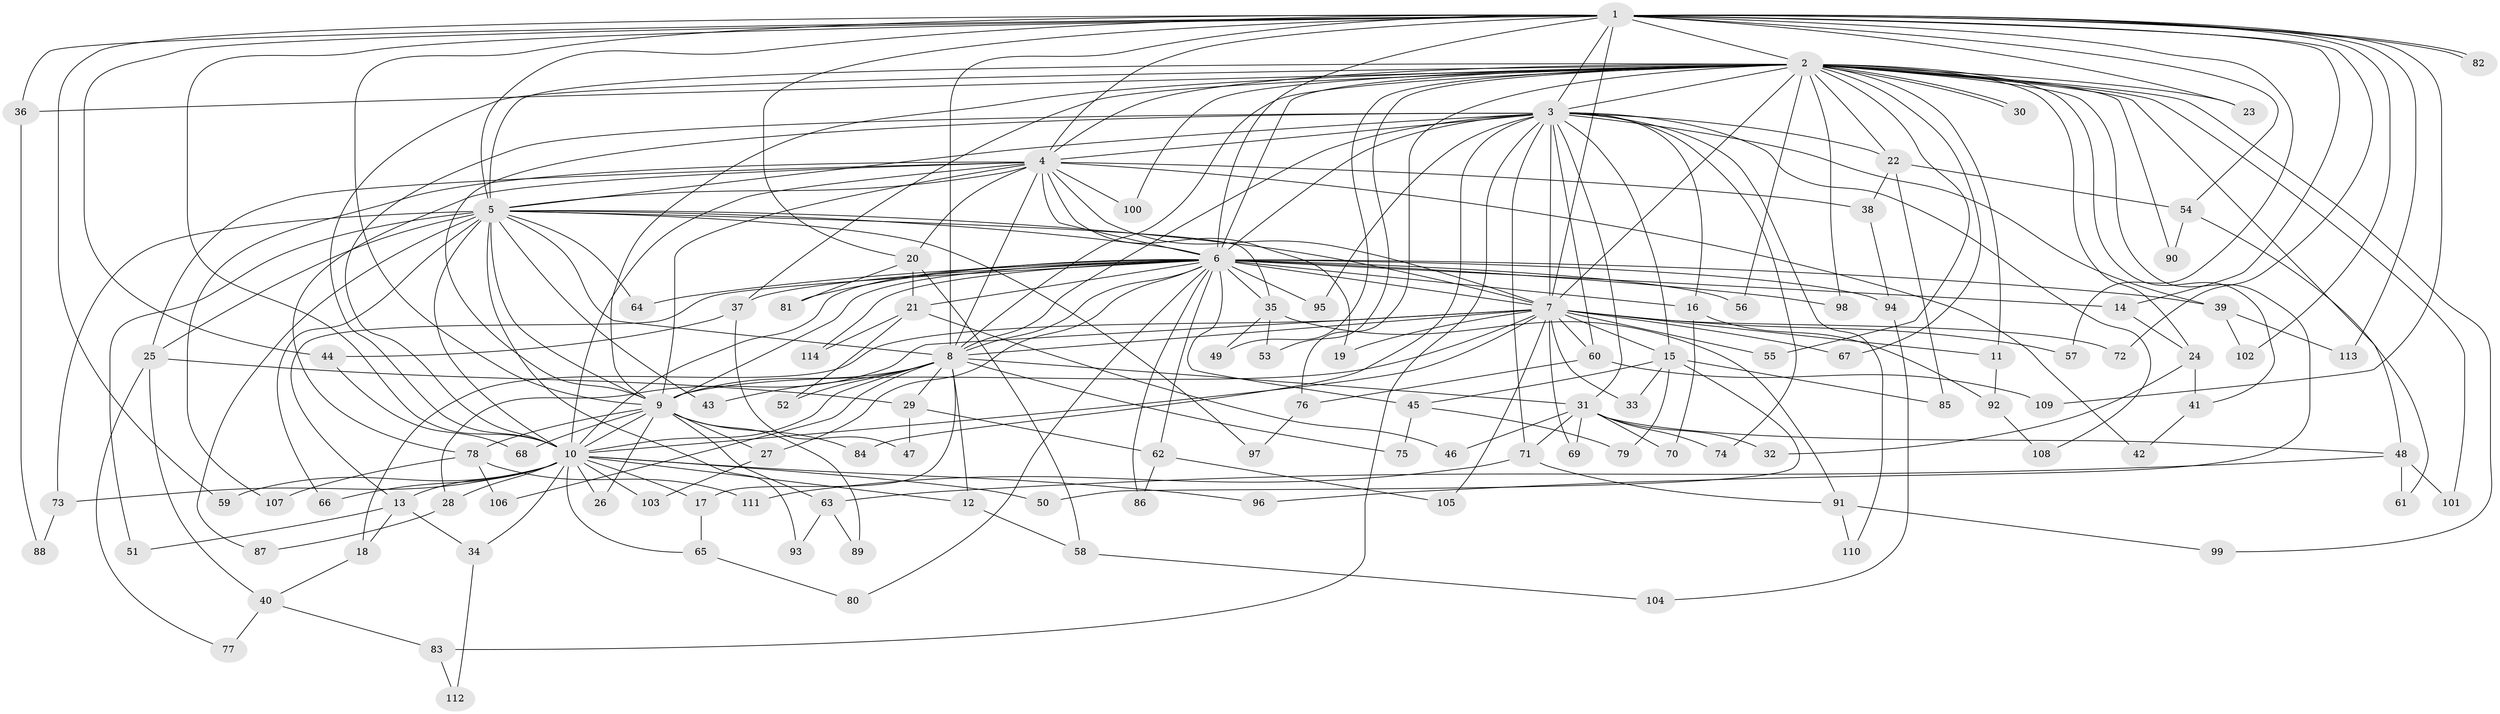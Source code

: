// coarse degree distribution, {27: 0.017543859649122806, 3: 0.2807017543859649, 4: 0.17543859649122806, 5: 0.07017543859649122, 2: 0.22807017543859648, 6: 0.03508771929824561, 23: 0.017543859649122806, 1: 0.03508771929824561, 14: 0.03508771929824561, 18: 0.03508771929824561, 8: 0.017543859649122806, 12: 0.017543859649122806, 17: 0.017543859649122806, 13: 0.017543859649122806}
// Generated by graph-tools (version 1.1) at 2025/36/03/04/25 23:36:23]
// undirected, 114 vertices, 253 edges
graph export_dot {
  node [color=gray90,style=filled];
  1;
  2;
  3;
  4;
  5;
  6;
  7;
  8;
  9;
  10;
  11;
  12;
  13;
  14;
  15;
  16;
  17;
  18;
  19;
  20;
  21;
  22;
  23;
  24;
  25;
  26;
  27;
  28;
  29;
  30;
  31;
  32;
  33;
  34;
  35;
  36;
  37;
  38;
  39;
  40;
  41;
  42;
  43;
  44;
  45;
  46;
  47;
  48;
  49;
  50;
  51;
  52;
  53;
  54;
  55;
  56;
  57;
  58;
  59;
  60;
  61;
  62;
  63;
  64;
  65;
  66;
  67;
  68;
  69;
  70;
  71;
  72;
  73;
  74;
  75;
  76;
  77;
  78;
  79;
  80;
  81;
  82;
  83;
  84;
  85;
  86;
  87;
  88;
  89;
  90;
  91;
  92;
  93;
  94;
  95;
  96;
  97;
  98;
  99;
  100;
  101;
  102;
  103;
  104;
  105;
  106;
  107;
  108;
  109;
  110;
  111;
  112;
  113;
  114;
  1 -- 2;
  1 -- 3;
  1 -- 4;
  1 -- 5;
  1 -- 6;
  1 -- 7;
  1 -- 8;
  1 -- 9;
  1 -- 10;
  1 -- 14;
  1 -- 20;
  1 -- 23;
  1 -- 36;
  1 -- 44;
  1 -- 54;
  1 -- 57;
  1 -- 59;
  1 -- 72;
  1 -- 82;
  1 -- 82;
  1 -- 102;
  1 -- 109;
  1 -- 113;
  2 -- 3;
  2 -- 4;
  2 -- 5;
  2 -- 6;
  2 -- 7;
  2 -- 8;
  2 -- 9;
  2 -- 10;
  2 -- 11;
  2 -- 22;
  2 -- 23;
  2 -- 24;
  2 -- 30;
  2 -- 30;
  2 -- 36;
  2 -- 37;
  2 -- 41;
  2 -- 48;
  2 -- 49;
  2 -- 53;
  2 -- 55;
  2 -- 56;
  2 -- 67;
  2 -- 76;
  2 -- 90;
  2 -- 96;
  2 -- 98;
  2 -- 99;
  2 -- 100;
  2 -- 101;
  3 -- 4;
  3 -- 5;
  3 -- 6;
  3 -- 7;
  3 -- 8;
  3 -- 9;
  3 -- 10;
  3 -- 15;
  3 -- 16;
  3 -- 22;
  3 -- 31;
  3 -- 39;
  3 -- 60;
  3 -- 71;
  3 -- 74;
  3 -- 83;
  3 -- 84;
  3 -- 95;
  3 -- 108;
  3 -- 110;
  4 -- 5;
  4 -- 6;
  4 -- 7;
  4 -- 8;
  4 -- 9;
  4 -- 10;
  4 -- 19;
  4 -- 20;
  4 -- 25;
  4 -- 38;
  4 -- 42;
  4 -- 78;
  4 -- 100;
  4 -- 107;
  5 -- 6;
  5 -- 7;
  5 -- 8;
  5 -- 9;
  5 -- 10;
  5 -- 25;
  5 -- 35;
  5 -- 43;
  5 -- 51;
  5 -- 64;
  5 -- 66;
  5 -- 73;
  5 -- 87;
  5 -- 93;
  5 -- 97;
  6 -- 7;
  6 -- 8;
  6 -- 9;
  6 -- 10;
  6 -- 13;
  6 -- 14;
  6 -- 16;
  6 -- 21;
  6 -- 27;
  6 -- 35;
  6 -- 37;
  6 -- 39;
  6 -- 45;
  6 -- 56;
  6 -- 62;
  6 -- 64;
  6 -- 80;
  6 -- 81;
  6 -- 86;
  6 -- 94;
  6 -- 95;
  6 -- 98;
  6 -- 114;
  7 -- 8;
  7 -- 9;
  7 -- 10;
  7 -- 11;
  7 -- 15;
  7 -- 18;
  7 -- 19;
  7 -- 28;
  7 -- 33;
  7 -- 55;
  7 -- 57;
  7 -- 60;
  7 -- 67;
  7 -- 69;
  7 -- 72;
  7 -- 105;
  8 -- 9;
  8 -- 10;
  8 -- 12;
  8 -- 17;
  8 -- 29;
  8 -- 31;
  8 -- 43;
  8 -- 52;
  8 -- 75;
  8 -- 106;
  9 -- 10;
  9 -- 26;
  9 -- 27;
  9 -- 63;
  9 -- 68;
  9 -- 78;
  9 -- 84;
  9 -- 89;
  10 -- 12;
  10 -- 13;
  10 -- 17;
  10 -- 26;
  10 -- 28;
  10 -- 34;
  10 -- 50;
  10 -- 59;
  10 -- 65;
  10 -- 66;
  10 -- 73;
  10 -- 96;
  10 -- 103;
  11 -- 92;
  12 -- 58;
  13 -- 18;
  13 -- 34;
  13 -- 51;
  14 -- 24;
  15 -- 33;
  15 -- 45;
  15 -- 50;
  15 -- 79;
  15 -- 85;
  16 -- 70;
  16 -- 92;
  17 -- 65;
  18 -- 40;
  20 -- 21;
  20 -- 58;
  20 -- 81;
  21 -- 46;
  21 -- 52;
  21 -- 114;
  22 -- 38;
  22 -- 54;
  22 -- 85;
  24 -- 32;
  24 -- 41;
  25 -- 29;
  25 -- 40;
  25 -- 77;
  27 -- 103;
  28 -- 87;
  29 -- 47;
  29 -- 62;
  31 -- 32;
  31 -- 46;
  31 -- 48;
  31 -- 69;
  31 -- 70;
  31 -- 71;
  31 -- 74;
  34 -- 112;
  35 -- 49;
  35 -- 53;
  35 -- 91;
  36 -- 88;
  37 -- 44;
  37 -- 47;
  38 -- 94;
  39 -- 102;
  39 -- 113;
  40 -- 77;
  40 -- 83;
  41 -- 42;
  44 -- 68;
  45 -- 75;
  45 -- 79;
  48 -- 61;
  48 -- 63;
  48 -- 101;
  54 -- 61;
  54 -- 90;
  58 -- 104;
  60 -- 76;
  60 -- 109;
  62 -- 86;
  62 -- 105;
  63 -- 89;
  63 -- 93;
  65 -- 80;
  71 -- 91;
  71 -- 111;
  73 -- 88;
  76 -- 97;
  78 -- 106;
  78 -- 107;
  78 -- 111;
  83 -- 112;
  91 -- 99;
  91 -- 110;
  92 -- 108;
  94 -- 104;
}
